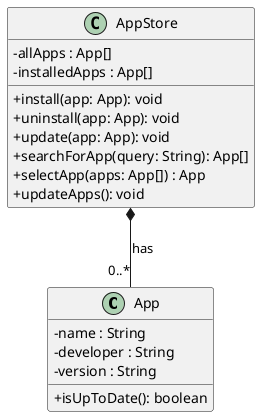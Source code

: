 @startuml

skinparam classAttributeIconSize 0

class App {
    -name : String
    -developer : String
    -version : String
    +isUpToDate(): boolean
}

class AppStore {
    -allApps : App[]
    -installedApps : App[]

    +install(app: App): void
    +uninstall(app: App): void
    +update(app: App): void
    +searchForApp(query: String): App[]
    +selectApp(apps: App[]) : App
    +updateApps(): void
}

AppStore *-- "0..*" App : has

@enduml
